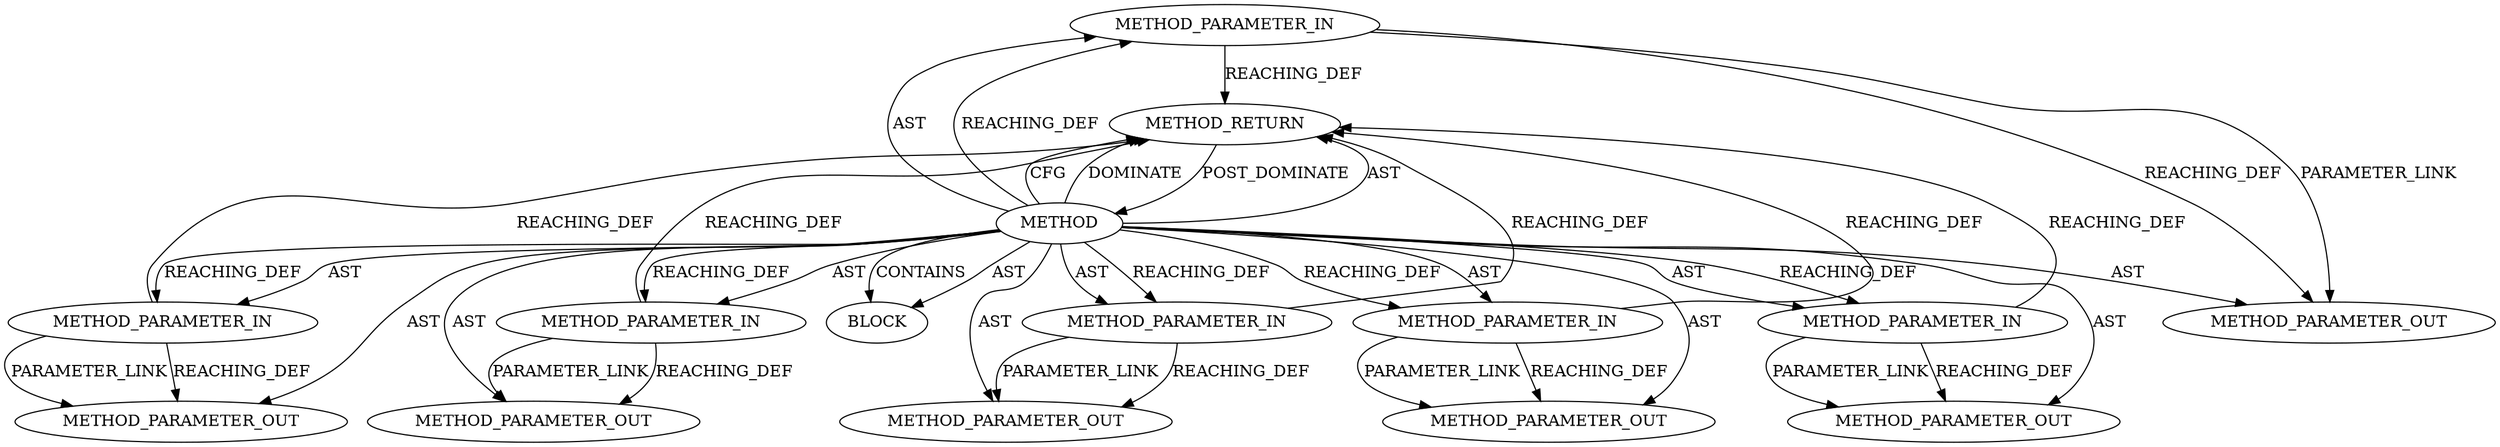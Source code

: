 digraph {
  26620 [label=METHOD_PARAMETER_IN ORDER=3 CODE="p3" IS_VARIADIC=false TYPE_FULL_NAME="ANY" EVALUATION_STRATEGY="BY_VALUE" INDEX=3 NAME="p3"]
  26622 [label=METHOD_PARAMETER_IN ORDER=5 CODE="p5" IS_VARIADIC=false TYPE_FULL_NAME="ANY" EVALUATION_STRATEGY="BY_VALUE" INDEX=5 NAME="p5"]
  26621 [label=METHOD_PARAMETER_IN ORDER=4 CODE="p4" IS_VARIADIC=false TYPE_FULL_NAME="ANY" EVALUATION_STRATEGY="BY_VALUE" INDEX=4 NAME="p4"]
  27645 [label=METHOD_PARAMETER_OUT ORDER=6 CODE="p6" IS_VARIADIC=false TYPE_FULL_NAME="ANY" EVALUATION_STRATEGY="BY_VALUE" INDEX=6 NAME="p6"]
  26625 [label=METHOD_RETURN ORDER=2 CODE="RET" TYPE_FULL_NAME="ANY" EVALUATION_STRATEGY="BY_VALUE"]
  27640 [label=METHOD_PARAMETER_OUT ORDER=1 CODE="p1" IS_VARIADIC=false TYPE_FULL_NAME="ANY" EVALUATION_STRATEGY="BY_VALUE" INDEX=1 NAME="p1"]
  27641 [label=METHOD_PARAMETER_OUT ORDER=2 CODE="p2" IS_VARIADIC=false TYPE_FULL_NAME="ANY" EVALUATION_STRATEGY="BY_VALUE" INDEX=2 NAME="p2"]
  26619 [label=METHOD_PARAMETER_IN ORDER=2 CODE="p2" IS_VARIADIC=false TYPE_FULL_NAME="ANY" EVALUATION_STRATEGY="BY_VALUE" INDEX=2 NAME="p2"]
  27643 [label=METHOD_PARAMETER_OUT ORDER=4 CODE="p4" IS_VARIADIC=false TYPE_FULL_NAME="ANY" EVALUATION_STRATEGY="BY_VALUE" INDEX=4 NAME="p4"]
  26623 [label=METHOD_PARAMETER_IN ORDER=6 CODE="p6" IS_VARIADIC=false TYPE_FULL_NAME="ANY" EVALUATION_STRATEGY="BY_VALUE" INDEX=6 NAME="p6"]
  26617 [label=METHOD AST_PARENT_TYPE="NAMESPACE_BLOCK" AST_PARENT_FULL_NAME="<global>" ORDER=0 CODE="<empty>" FULL_NAME="s->tlsext_debug_cb" IS_EXTERNAL=true FILENAME="<empty>" SIGNATURE="" NAME="s->tlsext_debug_cb"]
  27642 [label=METHOD_PARAMETER_OUT ORDER=3 CODE="p3" IS_VARIADIC=false TYPE_FULL_NAME="ANY" EVALUATION_STRATEGY="BY_VALUE" INDEX=3 NAME="p3"]
  27644 [label=METHOD_PARAMETER_OUT ORDER=5 CODE="p5" IS_VARIADIC=false TYPE_FULL_NAME="ANY" EVALUATION_STRATEGY="BY_VALUE" INDEX=5 NAME="p5"]
  26624 [label=BLOCK ORDER=1 ARGUMENT_INDEX=1 CODE="<empty>" TYPE_FULL_NAME="ANY"]
  26618 [label=METHOD_PARAMETER_IN ORDER=1 CODE="p1" IS_VARIADIC=false TYPE_FULL_NAME="ANY" EVALUATION_STRATEGY="BY_VALUE" INDEX=1 NAME="p1"]
  26617 -> 27643 [label=AST ]
  26619 -> 27641 [label=PARAMETER_LINK ]
  26621 -> 27643 [label=REACHING_DEF VARIABLE="p4"]
  26617 -> 26618 [label=AST ]
  26617 -> 26620 [label=AST ]
  26620 -> 27642 [label=REACHING_DEF VARIABLE="p3"]
  26617 -> 26624 [label=CONTAINS ]
  26623 -> 27645 [label=PARAMETER_LINK ]
  26623 -> 27645 [label=REACHING_DEF VARIABLE="p6"]
  26617 -> 26625 [label=AST ]
  26617 -> 26621 [label=REACHING_DEF VARIABLE=""]
  26617 -> 26618 [label=REACHING_DEF VARIABLE=""]
  26619 -> 26625 [label=REACHING_DEF VARIABLE="p2"]
  26618 -> 26625 [label=REACHING_DEF VARIABLE="p1"]
  26619 -> 27641 [label=REACHING_DEF VARIABLE="p2"]
  26620 -> 26625 [label=REACHING_DEF VARIABLE="p3"]
  26617 -> 27642 [label=AST ]
  26617 -> 26621 [label=AST ]
  26617 -> 26623 [label=REACHING_DEF VARIABLE=""]
  26623 -> 26625 [label=REACHING_DEF VARIABLE="p6"]
  26617 -> 26624 [label=AST ]
  26622 -> 27644 [label=REACHING_DEF VARIABLE="p5"]
  26617 -> 26625 [label=CFG ]
  26620 -> 27642 [label=PARAMETER_LINK ]
  26617 -> 27640 [label=AST ]
  26625 -> 26617 [label=POST_DOMINATE ]
  26617 -> 26622 [label=REACHING_DEF VARIABLE=""]
  26617 -> 26619 [label=REACHING_DEF VARIABLE=""]
  26617 -> 27644 [label=AST ]
  26622 -> 27644 [label=PARAMETER_LINK ]
  26618 -> 27640 [label=PARAMETER_LINK ]
  26617 -> 26619 [label=AST ]
  26621 -> 26625 [label=REACHING_DEF VARIABLE="p4"]
  26617 -> 27641 [label=AST ]
  26617 -> 26620 [label=REACHING_DEF VARIABLE=""]
  26618 -> 27640 [label=REACHING_DEF VARIABLE="p1"]
  26617 -> 26622 [label=AST ]
  26617 -> 26625 [label=DOMINATE ]
  26617 -> 26623 [label=AST ]
  26617 -> 27645 [label=AST ]
  26621 -> 27643 [label=PARAMETER_LINK ]
  26622 -> 26625 [label=REACHING_DEF VARIABLE="p5"]
}
